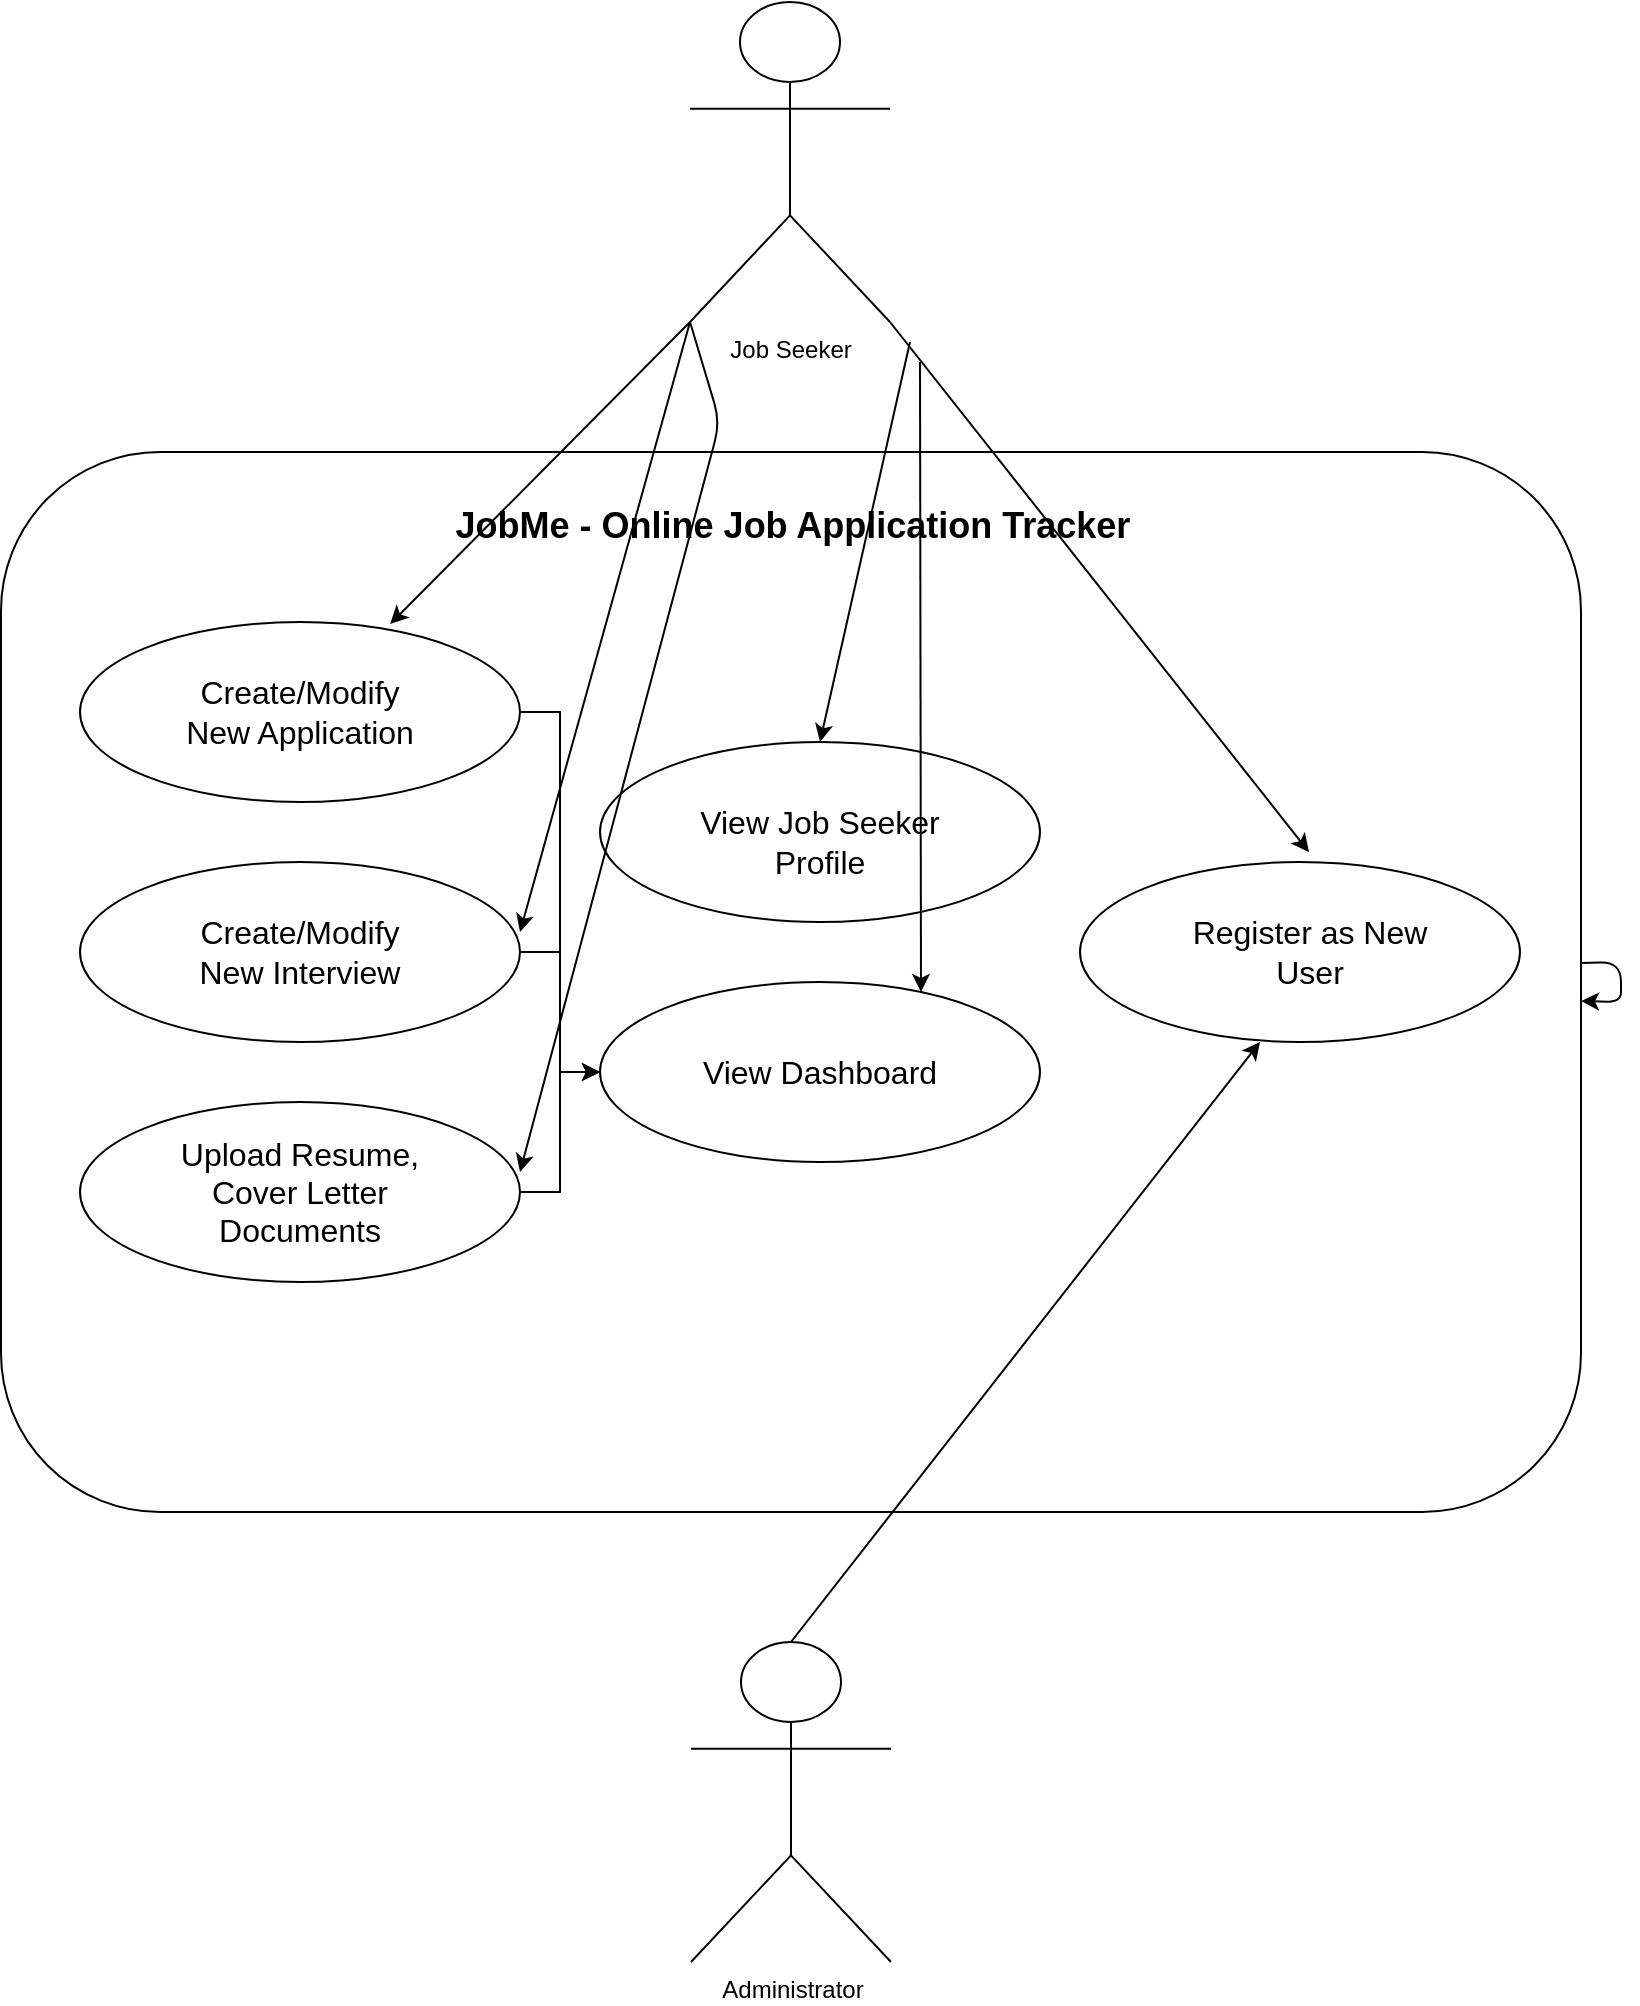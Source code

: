 <mxfile version="14.2.9" type="github">
  <diagram id="2Oj5FCNl6cm_R_CUm-L-" name="Page-1">
    <mxGraphModel dx="1298" dy="858" grid="1" gridSize="10" guides="1" tooltips="1" connect="1" arrows="1" fold="1" page="1" pageScale="1" pageWidth="850" pageHeight="1100" math="0" shadow="0">
      <root>
        <mxCell id="0" />
        <mxCell id="1" parent="0" />
        <mxCell id="WbqPN7F52hnMzMcX_d9S-8" value="" style="rounded=1;whiteSpace=wrap;html=1;" vertex="1" parent="1">
          <mxGeometry x="30.5" y="285" width="790" height="530" as="geometry" />
        </mxCell>
        <mxCell id="WbqPN7F52hnMzMcX_d9S-1" value="Job Seeker" style="shape=umlActor;verticalLabelPosition=bottom;verticalAlign=top;html=1;outlineConnect=0;" vertex="1" parent="1">
          <mxGeometry x="375" y="60" width="100" height="160" as="geometry" />
        </mxCell>
        <mxCell id="WbqPN7F52hnMzMcX_d9S-2" value="Administrator" style="shape=umlActor;verticalLabelPosition=bottom;verticalAlign=top;html=1;outlineConnect=0;" vertex="1" parent="1">
          <mxGeometry x="375.5" y="880" width="100" height="160" as="geometry" />
        </mxCell>
        <mxCell id="WbqPN7F52hnMzMcX_d9S-9" value="&lt;font style=&quot;font-size: 18px&quot;&gt;JobMe - Online Job Application Tracker&lt;/font&gt;" style="text;strokeColor=none;fillColor=none;html=1;fontSize=24;fontStyle=1;verticalAlign=middle;align=center;" vertex="1" parent="1">
          <mxGeometry x="253" y="310" width="345" height="20" as="geometry" />
        </mxCell>
        <mxCell id="WbqPN7F52hnMzMcX_d9S-42" style="edgeStyle=orthogonalEdgeStyle;rounded=0;orthogonalLoop=1;jettySize=auto;html=1;entryX=0;entryY=0.5;entryDx=0;entryDy=0;" edge="1" parent="1" source="WbqPN7F52hnMzMcX_d9S-10" target="WbqPN7F52hnMzMcX_d9S-16">
          <mxGeometry relative="1" as="geometry" />
        </mxCell>
        <mxCell id="WbqPN7F52hnMzMcX_d9S-10" value="" style="ellipse;whiteSpace=wrap;html=1;" vertex="1" parent="1">
          <mxGeometry x="70" y="370" width="220" height="90" as="geometry" />
        </mxCell>
        <mxCell id="WbqPN7F52hnMzMcX_d9S-13" value="&lt;font style=&quot;font-size: 16px&quot;&gt;Create/Modify New Application&lt;/font&gt;" style="text;html=1;strokeColor=none;fillColor=none;align=center;verticalAlign=middle;whiteSpace=wrap;rounded=0;" vertex="1" parent="1">
          <mxGeometry x="115" y="405" width="130" height="20" as="geometry" />
        </mxCell>
        <mxCell id="WbqPN7F52hnMzMcX_d9S-41" style="edgeStyle=orthogonalEdgeStyle;rounded=0;orthogonalLoop=1;jettySize=auto;html=1;" edge="1" parent="1" source="WbqPN7F52hnMzMcX_d9S-14" target="WbqPN7F52hnMzMcX_d9S-16">
          <mxGeometry relative="1" as="geometry" />
        </mxCell>
        <mxCell id="WbqPN7F52hnMzMcX_d9S-14" value="" style="ellipse;whiteSpace=wrap;html=1;" vertex="1" parent="1">
          <mxGeometry x="70" y="490" width="220" height="90" as="geometry" />
        </mxCell>
        <mxCell id="WbqPN7F52hnMzMcX_d9S-40" style="edgeStyle=orthogonalEdgeStyle;rounded=0;orthogonalLoop=1;jettySize=auto;html=1;entryX=0;entryY=1;entryDx=0;entryDy=0;" edge="1" parent="1" source="WbqPN7F52hnMzMcX_d9S-15" target="WbqPN7F52hnMzMcX_d9S-16">
          <mxGeometry relative="1" as="geometry">
            <Array as="points">
              <mxPoint x="310" y="655" />
              <mxPoint x="310" y="595" />
              <mxPoint x="362" y="595" />
            </Array>
          </mxGeometry>
        </mxCell>
        <mxCell id="WbqPN7F52hnMzMcX_d9S-15" value="" style="ellipse;whiteSpace=wrap;html=1;" vertex="1" parent="1">
          <mxGeometry x="70" y="610" width="220" height="90" as="geometry" />
        </mxCell>
        <mxCell id="WbqPN7F52hnMzMcX_d9S-16" value="" style="ellipse;whiteSpace=wrap;html=1;" vertex="1" parent="1">
          <mxGeometry x="330" y="550" width="220" height="90" as="geometry" />
        </mxCell>
        <mxCell id="WbqPN7F52hnMzMcX_d9S-17" value="&lt;font style=&quot;font-size: 16px&quot;&gt;Create/Modify New Interview&lt;/font&gt;" style="text;html=1;strokeColor=none;fillColor=none;align=center;verticalAlign=middle;whiteSpace=wrap;rounded=0;" vertex="1" parent="1">
          <mxGeometry x="115" y="525" width="130" height="20" as="geometry" />
        </mxCell>
        <mxCell id="WbqPN7F52hnMzMcX_d9S-18" value="&lt;font style=&quot;font-size: 16px&quot;&gt;Upload Resume, Cover Letter Documents&lt;br&gt;&lt;/font&gt;" style="text;html=1;strokeColor=none;fillColor=none;align=center;verticalAlign=middle;whiteSpace=wrap;rounded=0;" vertex="1" parent="1">
          <mxGeometry x="115" y="645" width="130" height="20" as="geometry" />
        </mxCell>
        <mxCell id="WbqPN7F52hnMzMcX_d9S-19" value="&lt;font style=&quot;font-size: 16px&quot;&gt;View Dashboard&lt;br&gt;&lt;/font&gt;" style="text;html=1;strokeColor=none;fillColor=none;align=center;verticalAlign=middle;whiteSpace=wrap;rounded=0;" vertex="1" parent="1">
          <mxGeometry x="375" y="585" width="130" height="20" as="geometry" />
        </mxCell>
        <mxCell id="WbqPN7F52hnMzMcX_d9S-20" value="" style="ellipse;whiteSpace=wrap;html=1;" vertex="1" parent="1">
          <mxGeometry x="330" y="430" width="220" height="90" as="geometry" />
        </mxCell>
        <mxCell id="WbqPN7F52hnMzMcX_d9S-21" value="&lt;font style=&quot;font-size: 16px&quot;&gt;View Job Seeker Profile&lt;br&gt;&lt;/font&gt;" style="text;html=1;strokeColor=none;fillColor=none;align=center;verticalAlign=middle;whiteSpace=wrap;rounded=0;" vertex="1" parent="1">
          <mxGeometry x="375" y="470" width="130" height="20" as="geometry" />
        </mxCell>
        <mxCell id="WbqPN7F52hnMzMcX_d9S-22" value="" style="ellipse;whiteSpace=wrap;html=1;" vertex="1" parent="1">
          <mxGeometry x="570" y="490" width="220" height="90" as="geometry" />
        </mxCell>
        <mxCell id="WbqPN7F52hnMzMcX_d9S-23" value="&lt;font style=&quot;font-size: 16px&quot;&gt;Register as New User&lt;/font&gt;" style="text;html=1;strokeColor=none;fillColor=none;align=center;verticalAlign=middle;whiteSpace=wrap;rounded=0;" vertex="1" parent="1">
          <mxGeometry x="620" y="525" width="130" height="20" as="geometry" />
        </mxCell>
        <mxCell id="WbqPN7F52hnMzMcX_d9S-28" value="" style="endArrow=classic;html=1;exitX=0.5;exitY=0;exitDx=0;exitDy=0;exitPerimeter=0;" edge="1" parent="1" source="WbqPN7F52hnMzMcX_d9S-2">
          <mxGeometry width="50" height="50" relative="1" as="geometry">
            <mxPoint x="610" y="630" as="sourcePoint" />
            <mxPoint x="660" y="580" as="targetPoint" />
          </mxGeometry>
        </mxCell>
        <mxCell id="WbqPN7F52hnMzMcX_d9S-29" value="" style="endArrow=classic;html=1;exitX=1;exitY=1;exitDx=0;exitDy=0;exitPerimeter=0;" edge="1" parent="1" source="WbqPN7F52hnMzMcX_d9S-1">
          <mxGeometry width="50" height="50" relative="1" as="geometry">
            <mxPoint x="450" y="785" as="sourcePoint" />
            <mxPoint x="684.5" y="485" as="targetPoint" />
          </mxGeometry>
        </mxCell>
        <mxCell id="WbqPN7F52hnMzMcX_d9S-31" value="" style="endArrow=classic;html=1;exitX=1;exitY=1;exitDx=0;exitDy=0;exitPerimeter=0;entryX=0.5;entryY=0;entryDx=0;entryDy=0;" edge="1" parent="1" target="WbqPN7F52hnMzMcX_d9S-20">
          <mxGeometry width="50" height="50" relative="1" as="geometry">
            <mxPoint x="485" y="230" as="sourcePoint" />
            <mxPoint x="694.5" y="495" as="targetPoint" />
            <Array as="points" />
          </mxGeometry>
        </mxCell>
        <mxCell id="WbqPN7F52hnMzMcX_d9S-32" value="" style="endArrow=classic;html=1;exitX=1;exitY=1;exitDx=0;exitDy=0;exitPerimeter=0;entryX=0.705;entryY=0.011;entryDx=0;entryDy=0;entryPerimeter=0;" edge="1" parent="1" target="WbqPN7F52hnMzMcX_d9S-10">
          <mxGeometry width="50" height="50" relative="1" as="geometry">
            <mxPoint x="375" y="220" as="sourcePoint" />
            <mxPoint x="315" y="420" as="targetPoint" />
            <Array as="points" />
          </mxGeometry>
        </mxCell>
        <mxCell id="WbqPN7F52hnMzMcX_d9S-34" value="" style="endArrow=classic;html=1;exitX=0;exitY=1;exitDx=0;exitDy=0;exitPerimeter=0;" edge="1" parent="1" source="WbqPN7F52hnMzMcX_d9S-1">
          <mxGeometry width="50" height="50" relative="1" as="geometry">
            <mxPoint x="350" y="250" as="sourcePoint" />
            <mxPoint x="290" y="525" as="targetPoint" />
            <Array as="points" />
          </mxGeometry>
        </mxCell>
        <mxCell id="WbqPN7F52hnMzMcX_d9S-37" value="" style="endArrow=classic;html=1;exitX=0;exitY=1;exitDx=0;exitDy=0;exitPerimeter=0;" edge="1" parent="1" source="WbqPN7F52hnMzMcX_d9S-1">
          <mxGeometry width="50" height="50" relative="1" as="geometry">
            <mxPoint x="375" y="340" as="sourcePoint" />
            <mxPoint x="290" y="645" as="targetPoint" />
            <Array as="points">
              <mxPoint x="390" y="270" />
            </Array>
          </mxGeometry>
        </mxCell>
        <mxCell id="WbqPN7F52hnMzMcX_d9S-38" value="" style="endArrow=classic;html=1;" edge="1" parent="1">
          <mxGeometry width="50" height="50" relative="1" as="geometry">
            <mxPoint x="490" y="240" as="sourcePoint" />
            <mxPoint x="490.5" y="555" as="targetPoint" />
            <Array as="points" />
          </mxGeometry>
        </mxCell>
        <mxCell id="WbqPN7F52hnMzMcX_d9S-39" value="" style="endArrow=classic;html=1;" edge="1" parent="1" source="WbqPN7F52hnMzMcX_d9S-8" target="WbqPN7F52hnMzMcX_d9S-8">
          <mxGeometry width="50" height="50" relative="1" as="geometry">
            <mxPoint x="400" y="490" as="sourcePoint" />
            <mxPoint x="450" y="440" as="targetPoint" />
          </mxGeometry>
        </mxCell>
      </root>
    </mxGraphModel>
  </diagram>
</mxfile>
